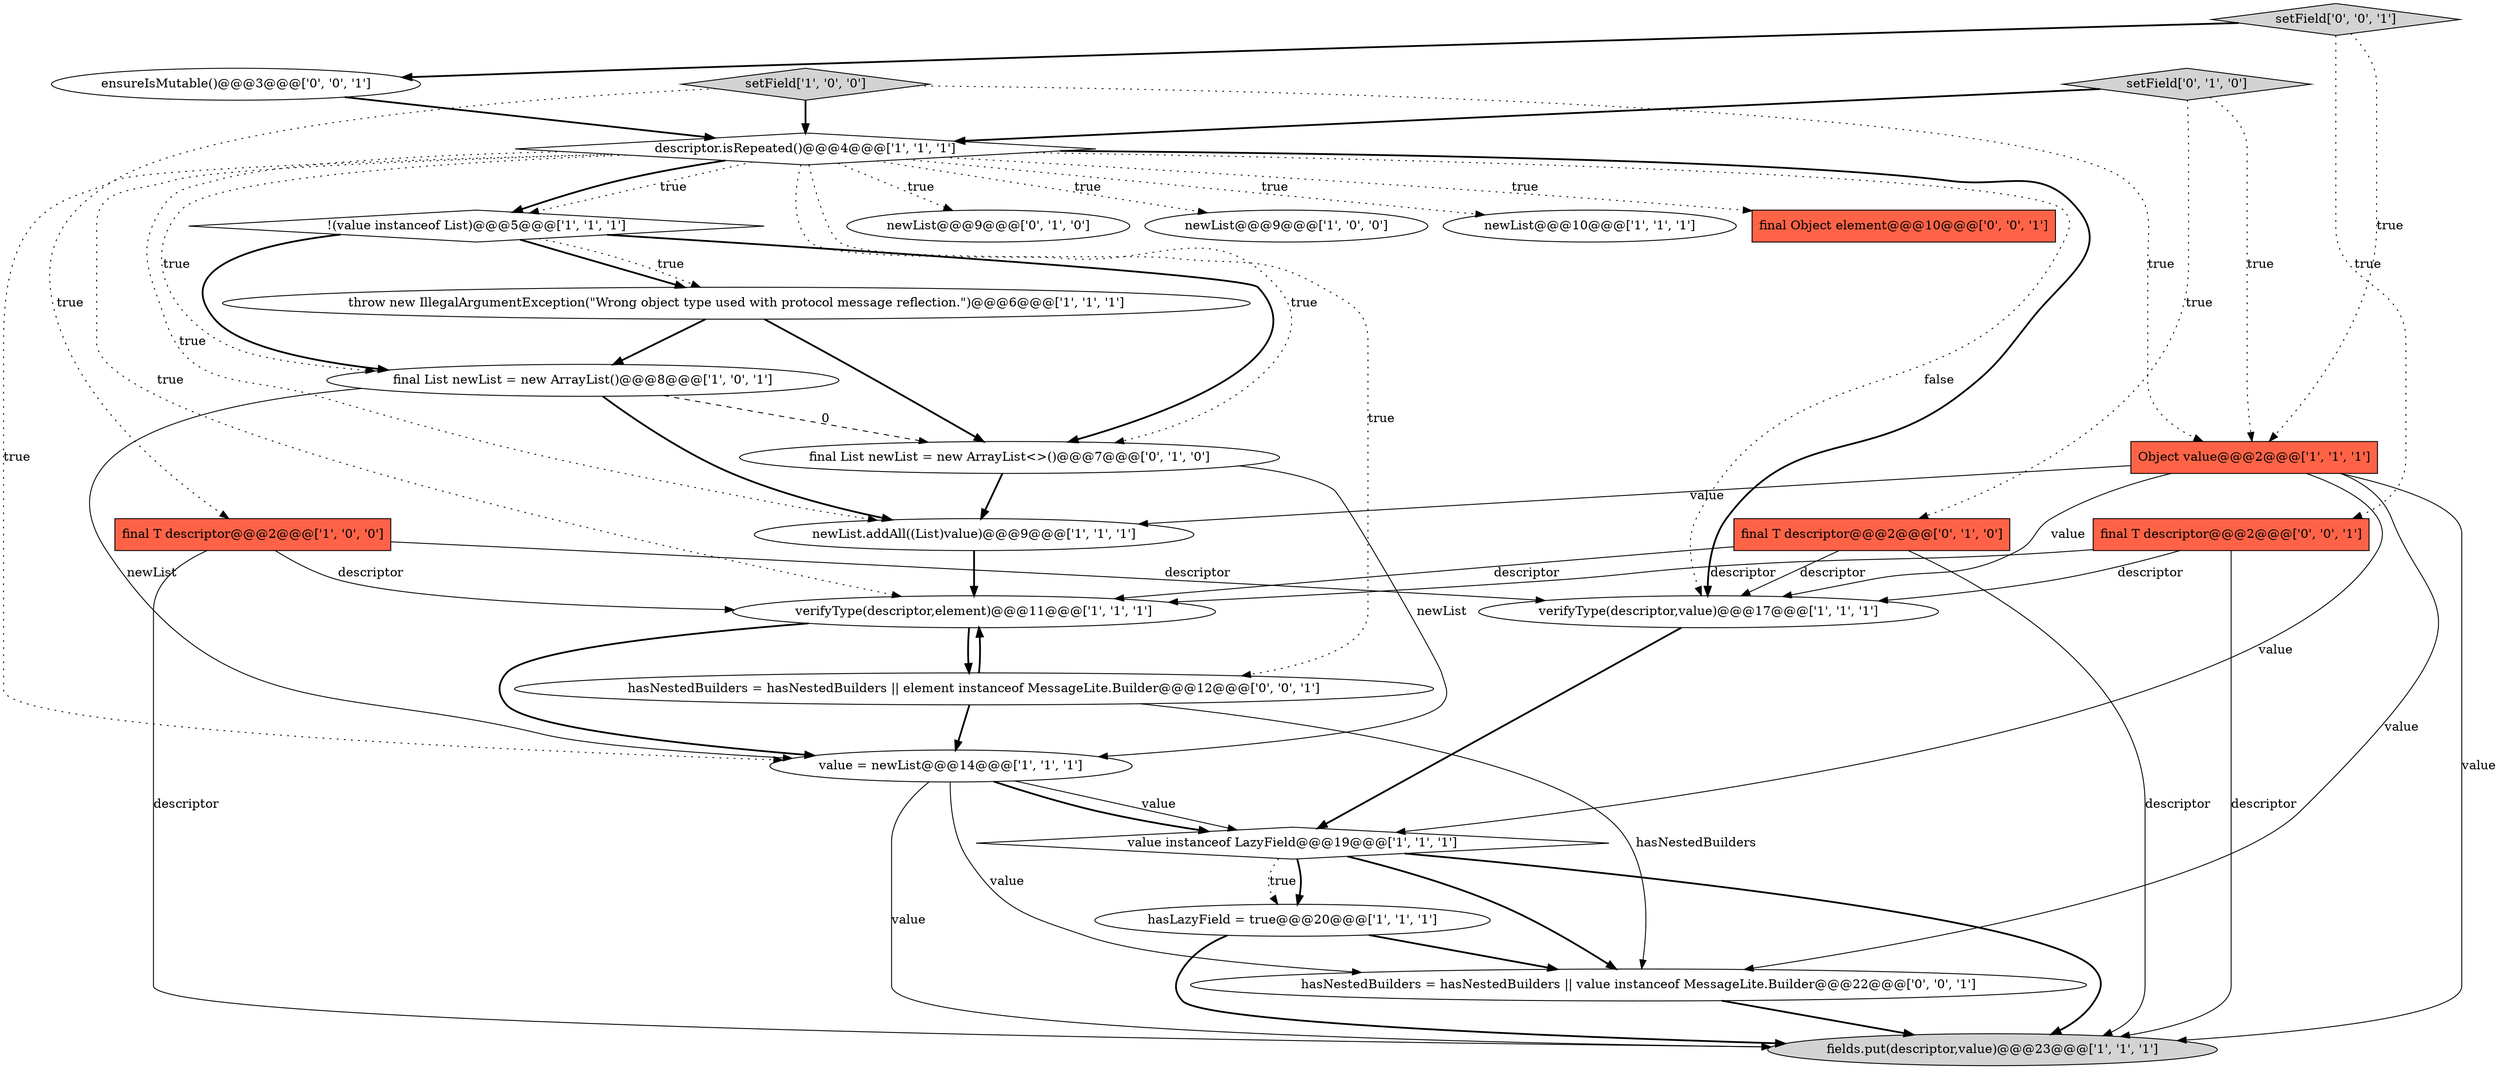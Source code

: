 digraph {
2 [style = filled, label = "Object value@@@2@@@['1', '1', '1']", fillcolor = tomato, shape = box image = "AAA0AAABBB1BBB"];
13 [style = filled, label = "hasLazyField = true@@@20@@@['1', '1', '1']", fillcolor = white, shape = ellipse image = "AAA0AAABBB1BBB"];
18 [style = filled, label = "newList@@@9@@@['0', '1', '0']", fillcolor = white, shape = ellipse image = "AAA0AAABBB2BBB"];
17 [style = filled, label = "final List newList = new ArrayList<>()@@@7@@@['0', '1', '0']", fillcolor = white, shape = ellipse image = "AAA1AAABBB2BBB"];
25 [style = filled, label = "ensureIsMutable()@@@3@@@['0', '0', '1']", fillcolor = white, shape = ellipse image = "AAA0AAABBB3BBB"];
23 [style = filled, label = "hasNestedBuilders = hasNestedBuilders || element instanceof MessageLite.Builder@@@12@@@['0', '0', '1']", fillcolor = white, shape = ellipse image = "AAA0AAABBB3BBB"];
19 [style = filled, label = "setField['0', '1', '0']", fillcolor = lightgray, shape = diamond image = "AAA0AAABBB2BBB"];
5 [style = filled, label = "newList@@@9@@@['1', '0', '0']", fillcolor = white, shape = ellipse image = "AAA0AAABBB1BBB"];
1 [style = filled, label = "final T descriptor@@@2@@@['1', '0', '0']", fillcolor = tomato, shape = box image = "AAA0AAABBB1BBB"];
24 [style = filled, label = "hasNestedBuilders = hasNestedBuilders || value instanceof MessageLite.Builder@@@22@@@['0', '0', '1']", fillcolor = white, shape = ellipse image = "AAA0AAABBB3BBB"];
10 [style = filled, label = "newList@@@10@@@['1', '1', '1']", fillcolor = white, shape = ellipse image = "AAA0AAABBB1BBB"];
9 [style = filled, label = "fields.put(descriptor,value)@@@23@@@['1', '1', '1']", fillcolor = lightgray, shape = ellipse image = "AAA0AAABBB1BBB"];
20 [style = filled, label = "final Object element@@@10@@@['0', '0', '1']", fillcolor = tomato, shape = box image = "AAA0AAABBB3BBB"];
12 [style = filled, label = "!(value instanceof List)@@@5@@@['1', '1', '1']", fillcolor = white, shape = diamond image = "AAA0AAABBB1BBB"];
7 [style = filled, label = "descriptor.isRepeated()@@@4@@@['1', '1', '1']", fillcolor = white, shape = diamond image = "AAA0AAABBB1BBB"];
16 [style = filled, label = "final T descriptor@@@2@@@['0', '1', '0']", fillcolor = tomato, shape = box image = "AAA0AAABBB2BBB"];
4 [style = filled, label = "newList.addAll((List)value)@@@9@@@['1', '1', '1']", fillcolor = white, shape = ellipse image = "AAA0AAABBB1BBB"];
0 [style = filled, label = "setField['1', '0', '0']", fillcolor = lightgray, shape = diamond image = "AAA0AAABBB1BBB"];
6 [style = filled, label = "verifyType(descriptor,value)@@@17@@@['1', '1', '1']", fillcolor = white, shape = ellipse image = "AAA0AAABBB1BBB"];
22 [style = filled, label = "setField['0', '0', '1']", fillcolor = lightgray, shape = diamond image = "AAA0AAABBB3BBB"];
14 [style = filled, label = "final List newList = new ArrayList()@@@8@@@['1', '0', '1']", fillcolor = white, shape = ellipse image = "AAA0AAABBB1BBB"];
11 [style = filled, label = "verifyType(descriptor,element)@@@11@@@['1', '1', '1']", fillcolor = white, shape = ellipse image = "AAA0AAABBB1BBB"];
15 [style = filled, label = "value = newList@@@14@@@['1', '1', '1']", fillcolor = white, shape = ellipse image = "AAA0AAABBB1BBB"];
21 [style = filled, label = "final T descriptor@@@2@@@['0', '0', '1']", fillcolor = tomato, shape = box image = "AAA0AAABBB3BBB"];
8 [style = filled, label = "value instanceof LazyField@@@19@@@['1', '1', '1']", fillcolor = white, shape = diamond image = "AAA0AAABBB1BBB"];
3 [style = filled, label = "throw new IllegalArgumentException(\"Wrong object type used with protocol message reflection.\")@@@6@@@['1', '1', '1']", fillcolor = white, shape = ellipse image = "AAA0AAABBB1BBB"];
0->2 [style = dotted, label="true"];
17->15 [style = solid, label="newList"];
7->18 [style = dotted, label="true"];
7->4 [style = dotted, label="true"];
0->1 [style = dotted, label="true"];
3->14 [style = bold, label=""];
14->15 [style = solid, label="newList"];
8->9 [style = bold, label=""];
23->15 [style = bold, label=""];
16->11 [style = solid, label="descriptor"];
7->17 [style = dotted, label="true"];
2->24 [style = solid, label="value"];
0->7 [style = bold, label=""];
12->14 [style = bold, label=""];
2->6 [style = solid, label="value"];
15->8 [style = solid, label="value"];
7->12 [style = dotted, label="true"];
7->10 [style = dotted, label="true"];
7->6 [style = dotted, label="false"];
4->11 [style = bold, label=""];
25->7 [style = bold, label=""];
7->6 [style = bold, label=""];
2->4 [style = solid, label="value"];
14->17 [style = dashed, label="0"];
15->24 [style = solid, label="value"];
11->15 [style = bold, label=""];
23->11 [style = bold, label=""];
13->24 [style = bold, label=""];
21->9 [style = solid, label="descriptor"];
6->8 [style = bold, label=""];
7->11 [style = dotted, label="true"];
21->11 [style = solid, label="descriptor"];
7->5 [style = dotted, label="true"];
2->8 [style = solid, label="value"];
22->2 [style = dotted, label="true"];
17->4 [style = bold, label=""];
16->9 [style = solid, label="descriptor"];
19->16 [style = dotted, label="true"];
3->17 [style = bold, label=""];
12->17 [style = bold, label=""];
19->2 [style = dotted, label="true"];
16->6 [style = solid, label="descriptor"];
7->12 [style = bold, label=""];
21->6 [style = solid, label="descriptor"];
15->9 [style = solid, label="value"];
22->25 [style = bold, label=""];
7->14 [style = dotted, label="true"];
7->15 [style = dotted, label="true"];
12->3 [style = bold, label=""];
1->9 [style = solid, label="descriptor"];
1->11 [style = solid, label="descriptor"];
11->23 [style = bold, label=""];
8->13 [style = bold, label=""];
24->9 [style = bold, label=""];
2->9 [style = solid, label="value"];
23->24 [style = solid, label="hasNestedBuilders"];
13->9 [style = bold, label=""];
14->4 [style = bold, label=""];
19->7 [style = bold, label=""];
8->24 [style = bold, label=""];
1->6 [style = solid, label="descriptor"];
15->8 [style = bold, label=""];
22->21 [style = dotted, label="true"];
7->20 [style = dotted, label="true"];
7->23 [style = dotted, label="true"];
12->3 [style = dotted, label="true"];
8->13 [style = dotted, label="true"];
}
